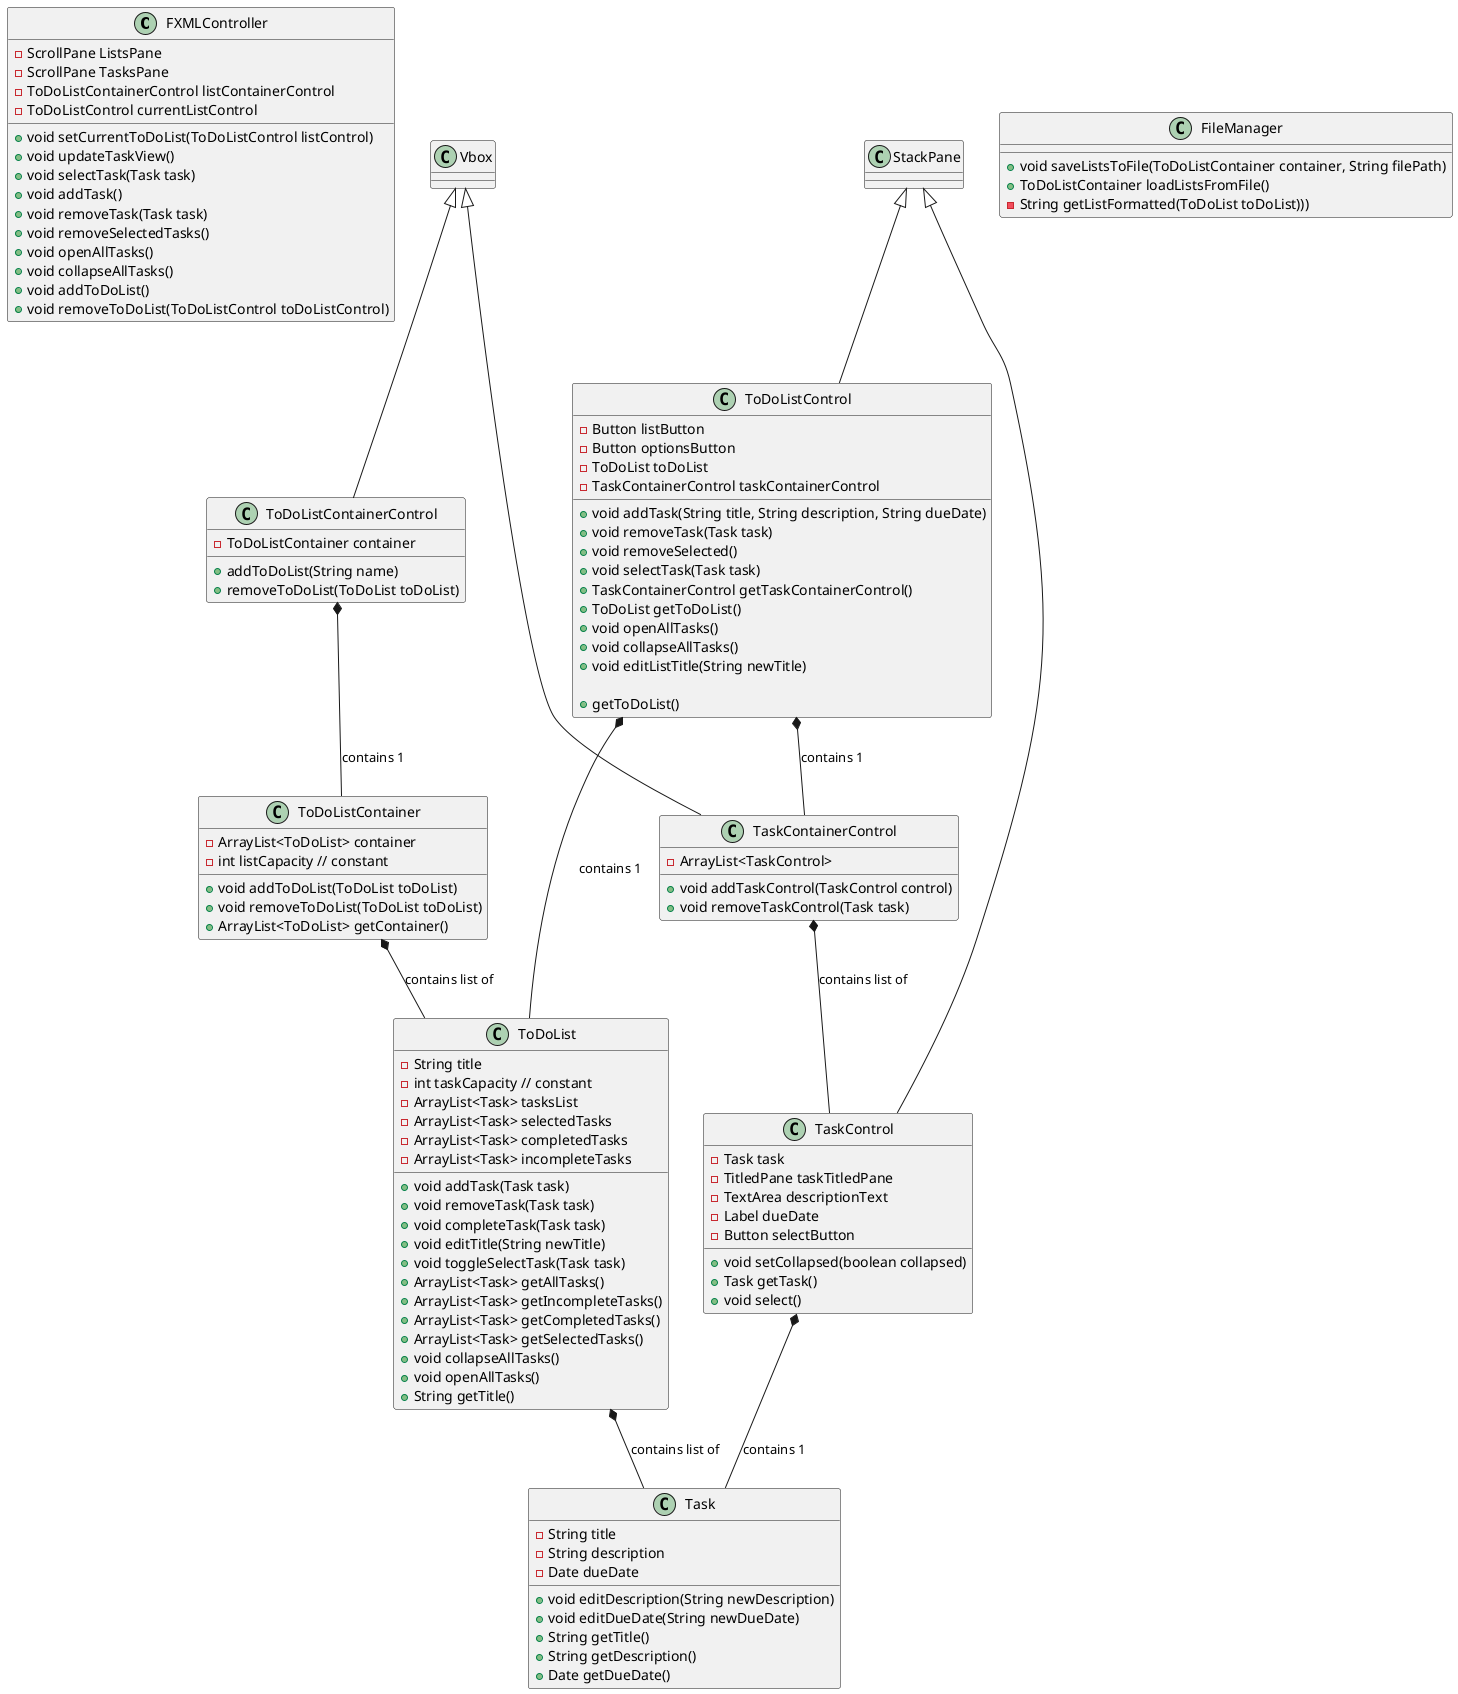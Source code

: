 @startuml
'https://plantuml.com/class-diagram

class FXMLController {
    -ScrollPane ListsPane
    -ScrollPane TasksPane
    -ToDoListContainerControl listContainerControl
    -ToDoListControl currentListControl

    + void setCurrentToDoList(ToDoListControl listControl)
    + void updateTaskView()
    + void selectTask(Task task)
    + void addTask()
    + void removeTask(Task task)
    + void removeSelectedTasks()
    + void openAllTasks()
    + void collapseAllTasks()
    + void addToDoList()
    + void removeToDoList(ToDoListControl toDoListControl)
}

class Task {
    -String title
    -String description
    -Date dueDate

    + void editDescription(String newDescription)
    + void editDueDate(String newDueDate)
    ' set whether the task is collapsed or not
    + String getTitle()
    + String getDescription()
    + Date getDueDate()
}

class ToDoList {
    -String title
    -int taskCapacity // constant
    -ArrayList<Task> tasksList
    -ArrayList<Task> selectedTasks
    -ArrayList<Task> completedTasks
    -ArrayList<Task> incompleteTasks

    + void addTask(Task task)
    + void removeTask(Task task)
    + void completeTask(Task task)
    + void editTitle(String newTitle)
    + void toggleSelectTask(Task task)
    ' these are for showing the different tasks in our TaskEditor view
    + ArrayList<Task> getAllTasks()
    + ArrayList<Task> getIncompleteTasks()
    + ArrayList<Task> getCompletedTasks()
    + ArrayList<Task> getSelectedTasks()
    + void collapseAllTasks()
    + void openAllTasks()
    + String getTitle()
}

class ToDoListContainer {
    -ArrayList<ToDoList> container
    -int listCapacity // constant

    + void addToDoList(ToDoList toDoList)
    + void removeToDoList(ToDoList toDoList)
    + ArrayList<ToDoList> getContainer()
}

' control object for list in left pane
class ToDoListControl extends StackPane {
    ' button for going to this list
    -Button listButton
    ' button for options in this list
    -Button optionsButton
    ' ToDoList model
    -ToDoList toDoList
    ' store the Task Container for this toDoList
    -TaskContainerControl taskContainerControl


    +void addTask(String title, String description, String dueDate)
    +void removeTask(Task task)
    +void removeSelected()
    +void selectTask(Task task)
    +TaskContainerControl getTaskContainerControl()
    +ToDoList getToDoList()
    +void openAllTasks()
    +void collapseAllTasks()
    +void editListTitle(String newTitle)

    ' return the ToDoList
    +getToDoList()
}

class TaskContainerControl extends Vbox {
    -ArrayList<TaskControl>
    +void addTaskControl(TaskControl control)
    +void removeTaskControl(Task task)
}

class TaskControl extends StackPane {
    -Task task
    -TitledPane taskTitledPane
    -TextArea descriptionText
    -Label dueDate
    -Button selectButton

    +void setCollapsed(boolean collapsed)
    +Task getTask()
    +void select()
}

class ToDoListContainerControl extends Vbox {
    -ToDoListContainer container
    +addToDoList(String name)
    +removeToDoList(ToDoList toDoList)
}

class FileManager {
    + void saveListsToFile(ToDoListContainer container, String filePath)
    + ToDoListContainer loadListsFromFile()
    - String getListFormatted(ToDoList toDoList)))
}

ToDoList *-- Task : contains list of
ToDoListContainer *-- ToDoList : contains list of
ToDoListContainerControl *-- ToDoListContainer: contains 1
TaskContainerControl *-- TaskControl: contains list of
ToDoListControl *-- ToDoList: contains 1
TaskControl *-- Task: contains 1
ToDoListControl *-- TaskContainerControl: contains 1
@enduml